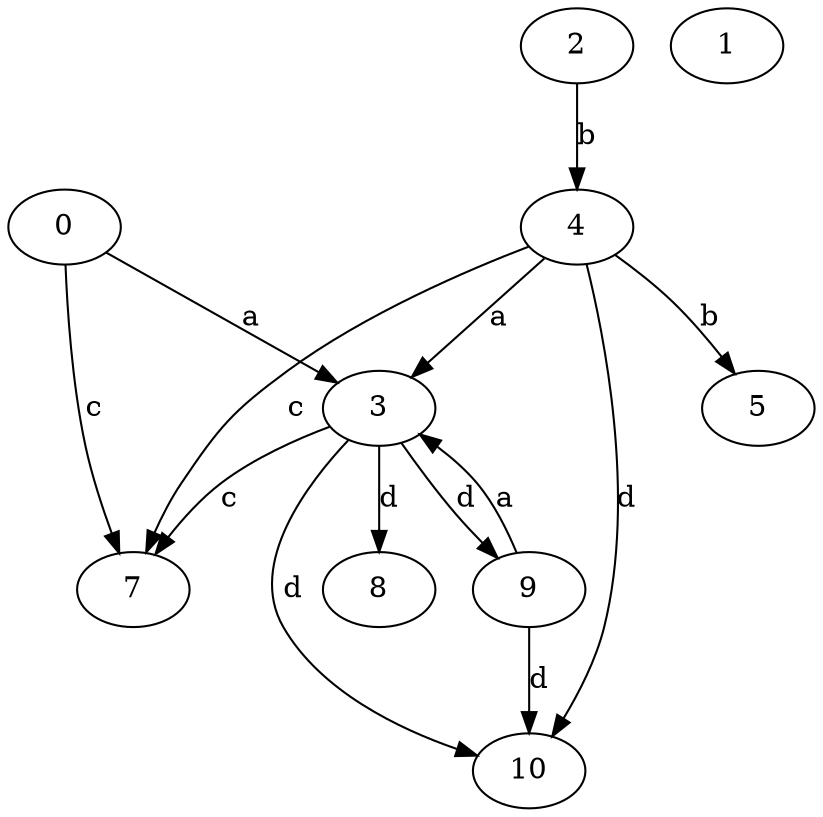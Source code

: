 strict digraph  {
0;
2;
3;
4;
5;
7;
8;
9;
10;
1;
0 -> 3  [label=a];
0 -> 7  [label=c];
2 -> 4  [label=b];
3 -> 7  [label=c];
3 -> 8  [label=d];
3 -> 9  [label=d];
3 -> 10  [label=d];
4 -> 3  [label=a];
4 -> 5  [label=b];
4 -> 7  [label=c];
4 -> 10  [label=d];
9 -> 3  [label=a];
9 -> 10  [label=d];
}
